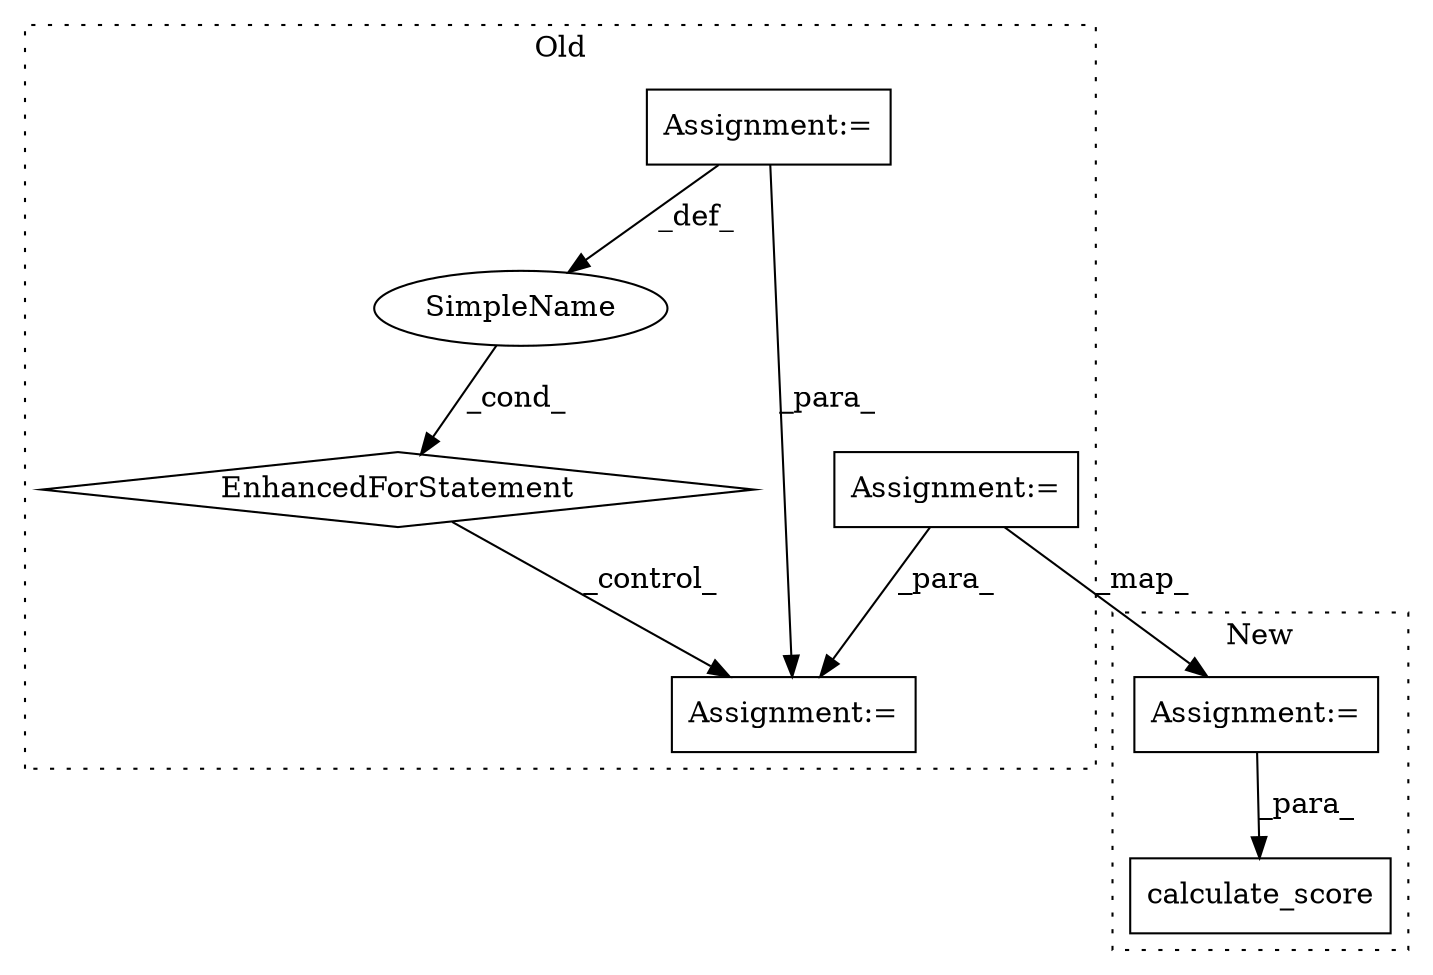 digraph G {
subgraph cluster0 {
1 [label="EnhancedForStatement" a="70" s="945,1048" l="57,2" shape="diamond"];
3 [label="SimpleName" a="42" s="1006" l="7" shape="ellipse"];
4 [label="Assignment:=" a="7" s="1079" l="1" shape="box"];
5 [label="Assignment:=" a="7" s="902" l="1" shape="box"];
7 [label="Assignment:=" a="7" s="945,1048" l="57,2" shape="box"];
label = "Old";
style="dotted";
}
subgraph cluster1 {
2 [label="calculate_score" a="32" s="989,1033" l="16,1" shape="box"];
6 [label="Assignment:=" a="7" s="811" l="1" shape="box"];
label = "New";
style="dotted";
}
1 -> 4 [label="_control_"];
3 -> 1 [label="_cond_"];
5 -> 6 [label="_map_"];
5 -> 4 [label="_para_"];
6 -> 2 [label="_para_"];
7 -> 4 [label="_para_"];
7 -> 3 [label="_def_"];
}